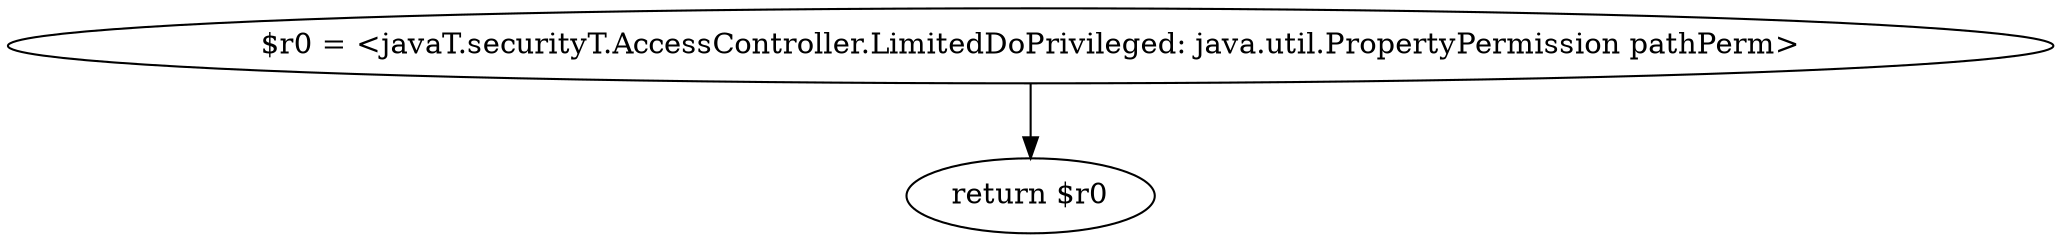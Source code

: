 digraph "unitGraph" {
    "$r0 = <javaT.securityT.AccessController.LimitedDoPrivileged: java.util.PropertyPermission pathPerm>"
    "return $r0"
    "$r0 = <javaT.securityT.AccessController.LimitedDoPrivileged: java.util.PropertyPermission pathPerm>"->"return $r0";
}
